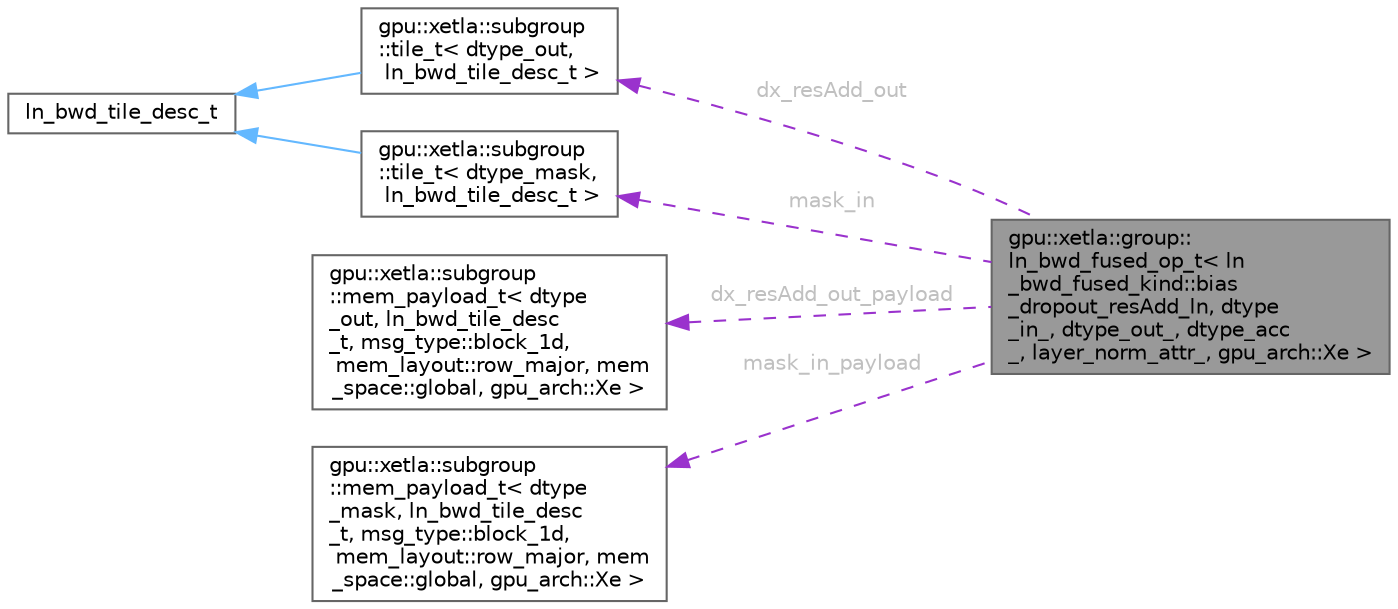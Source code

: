 digraph "gpu::xetla::group::ln_bwd_fused_op_t&lt; ln_bwd_fused_kind::bias_dropout_resAdd_ln, dtype_in_, dtype_out_, dtype_acc_, layer_norm_attr_, gpu_arch::Xe &gt;"
{
 // LATEX_PDF_SIZE
  bgcolor="transparent";
  edge [fontname=Helvetica,fontsize=10,labelfontname=Helvetica,labelfontsize=10];
  node [fontname=Helvetica,fontsize=10,shape=box,height=0.2,width=0.4];
  rankdir="LR";
  Node1 [id="Node000001",label="gpu::xetla::group::\lln_bwd_fused_op_t\< ln\l_bwd_fused_kind::bias\l_dropout_resAdd_ln, dtype\l_in_, dtype_out_, dtype_acc\l_, layer_norm_attr_, gpu_arch::Xe \>",height=0.2,width=0.4,color="gray40", fillcolor="grey60", style="filled", fontcolor="black",tooltip=" "];
  Node2 -> Node1 [id="edge1_Node000001_Node000002",dir="back",color="darkorchid3",style="dashed",tooltip=" ",label=" dx_resAdd_out",fontcolor="grey" ];
  Node2 [id="Node000002",label="gpu::xetla::subgroup\l::tile_t\< dtype_out,\l ln_bwd_tile_desc_t \>",height=0.2,width=0.4,color="gray40", fillcolor="white", style="filled",URL="$structgpu_1_1xetla_1_1subgroup_1_1tile__t.html",tooltip=" "];
  Node3 -> Node2 [id="edge2_Node000002_Node000003",dir="back",color="steelblue1",style="solid",tooltip=" "];
  Node3 [id="Node000003",label="ln_bwd_tile_desc_t",height=0.2,width=0.4,color="gray40", fillcolor="white", style="filled",tooltip=" "];
  Node4 -> Node1 [id="edge3_Node000001_Node000004",dir="back",color="darkorchid3",style="dashed",tooltip=" ",label=" dx_resAdd_out_payload",fontcolor="grey" ];
  Node4 [id="Node000004",label="gpu::xetla::subgroup\l::mem_payload_t\< dtype\l_out, ln_bwd_tile_desc\l_t, msg_type::block_1d,\l mem_layout::row_major, mem\l_space::global, gpu_arch::Xe \>",height=0.2,width=0.4,color="gray40", fillcolor="white", style="filled",URL="$structgpu_1_1xetla_1_1subgroup_1_1mem__payload__t.html",tooltip=" "];
  Node5 -> Node1 [id="edge4_Node000001_Node000005",dir="back",color="darkorchid3",style="dashed",tooltip=" ",label=" mask_in",fontcolor="grey" ];
  Node5 [id="Node000005",label="gpu::xetla::subgroup\l::tile_t\< dtype_mask,\l ln_bwd_tile_desc_t \>",height=0.2,width=0.4,color="gray40", fillcolor="white", style="filled",URL="$structgpu_1_1xetla_1_1subgroup_1_1tile__t.html",tooltip=" "];
  Node3 -> Node5 [id="edge5_Node000005_Node000003",dir="back",color="steelblue1",style="solid",tooltip=" "];
  Node6 -> Node1 [id="edge6_Node000001_Node000006",dir="back",color="darkorchid3",style="dashed",tooltip=" ",label=" mask_in_payload",fontcolor="grey" ];
  Node6 [id="Node000006",label="gpu::xetla::subgroup\l::mem_payload_t\< dtype\l_mask, ln_bwd_tile_desc\l_t, msg_type::block_1d,\l mem_layout::row_major, mem\l_space::global, gpu_arch::Xe \>",height=0.2,width=0.4,color="gray40", fillcolor="white", style="filled",URL="$structgpu_1_1xetla_1_1subgroup_1_1mem__payload__t.html",tooltip=" "];
}
